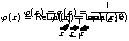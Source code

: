 // settings.outformat = "pdf";
settings.render = 0;
// unitsize(1cm);
import graph;

defaultpen(fontsize(10pt));

typedef real func(real);

real relu(real x) {
    return max(x, 0);
}

real sigmoid(real x) {
    return 1 / (1+ exp(-x));
}

int xLen = 3;
int yLen = 3;

void drawAct(func a, string yLabel, pair o=(0,0), pen p=black, int[] asym={}) {
    path xax = (-xLen,0) -- (xLen,0);
    path yax = (0,-2) -- (0,yLen);

    draw(shift(o) * xax, arrow=Arrow(TeXHead), L=Label("$x$", position=EndPoint, align=S+W));
    draw(shift(o) * yax, arrow=Arrow(TeXHead), L=Label("$\varphi(x)=" + yLabel + "$", position=EndPoint));

    real n = 1;
    draw(shift(o) * xscale(1/n) * graph(a, -n*xLen, n*xLen), p + linewidth(2pt));

    for (int i = 0; i < asym.length; ++i) {
        int ya = asym[i];
        path as = (-xLen, ya) -- (xLen, ya);
        as = shift(o) * as;
        draw(as, dashed);
        pair align = (ya > 0) ? (N+W) : (S+W);
        Label L = Label("$" + ((string) ya) + "$", align=align);
        dot(shift(o) * (0, ya), L=L);
    }
}

drawAct(relu, "\textrm{ReLU}(x) = \max(x,0)");
drawAct(sigmoid, "\sigma(x) = \displaystyle \frac{1}{1+e^{-x}}", o=(10, 0), asym=new int[] {1});
drawAct(tanh, "\tanh(x)", o=(20, 0), asym=new int[] {1, -1});

